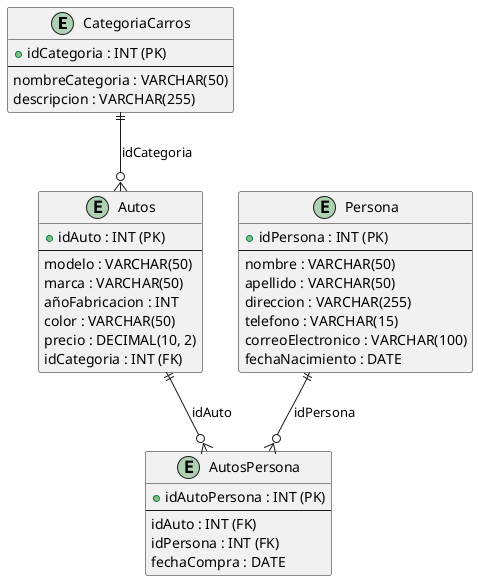 @startuml MR

entity "CategoriaCarros" as CategoriaCarros {
  +idCategoria : INT (PK)
  --
  nombreCategoria : VARCHAR(50)
  descripcion : VARCHAR(255)
}

entity "Autos" as Autos {
  +idAuto : INT (PK)
  --
  modelo : VARCHAR(50)
  marca : VARCHAR(50)
  añoFabricacion : INT
  color : VARCHAR(50)
  precio : DECIMAL(10, 2)
  idCategoria : INT (FK)
}

entity "Persona" as Persona {
  +idPersona : INT (PK)
  --
  nombre : VARCHAR(50)
  apellido : VARCHAR(50)
  direccion : VARCHAR(255)
  telefono : VARCHAR(15)
  correoElectronico : VARCHAR(100)
  fechaNacimiento : DATE
}

entity "AutosPersona" as AutosPersona {
  +idAutoPersona : INT (PK)
  --
  idAuto : INT (FK)
  idPersona : INT (FK)
  fechaCompra : DATE
}

CategoriaCarros ||--o{ Autos : idCategoria
Autos ||--o{ AutosPersona : idAuto
Persona ||--o{ AutosPersona : idPersona

@enduml
